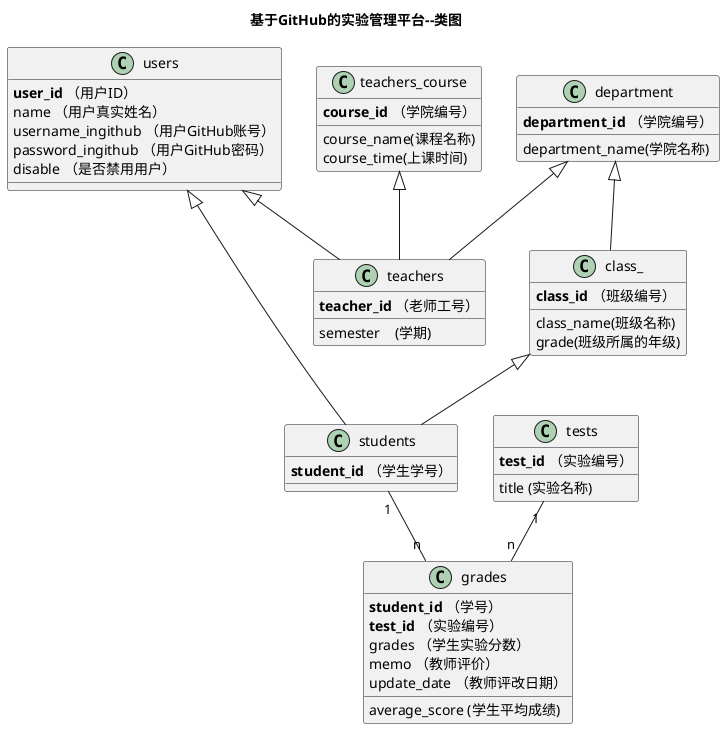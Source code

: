 @startuml
title 基于GitHub的实验管理平台--类图
class users {
    <b>user_id</b> （用户ID）
    name （用户真实姓名）
    username_ingithub （用户GitHub账号）
    password_ingithub （用户GitHub密码）
    disable （是否禁用用户）
}
class teachers{
    <b>teacher_id</b> （老师工号）
    semester    (学期)
}
class students{
    <b>student_id</b> （学生学号）
}
users <|- students
class_ <|-- students
department <|-- class_
department <|-- teachers
teachers_course <|-- teachers
users <|-- teachers

class grades {
    <b>student_id</b> （学号）
    <b>test_id</b> （实验编号）
    grades （学生实验分数）
    memo （教师评价）
    update_date （教师评改日期）
    average_score (学生平均成绩)
}

class tests {
    <b>test_id</b> （实验编号）
    title (实验名称)
}

class department {
    <b>department_id</b> （学院编号）
    department_name(学院名称)
}

class teachers_course {
    <b>course_id</b> （学院编号）
    course_name(课程名称)
    course_time(上课时间)
}

class class_ {
    <b>class_id</b> （班级编号）
    class_name(班级名称)
    grade(班级所属的年级)
}
students "1" -- "n"  grades
tests "1" -- "n"  grades


@enduml